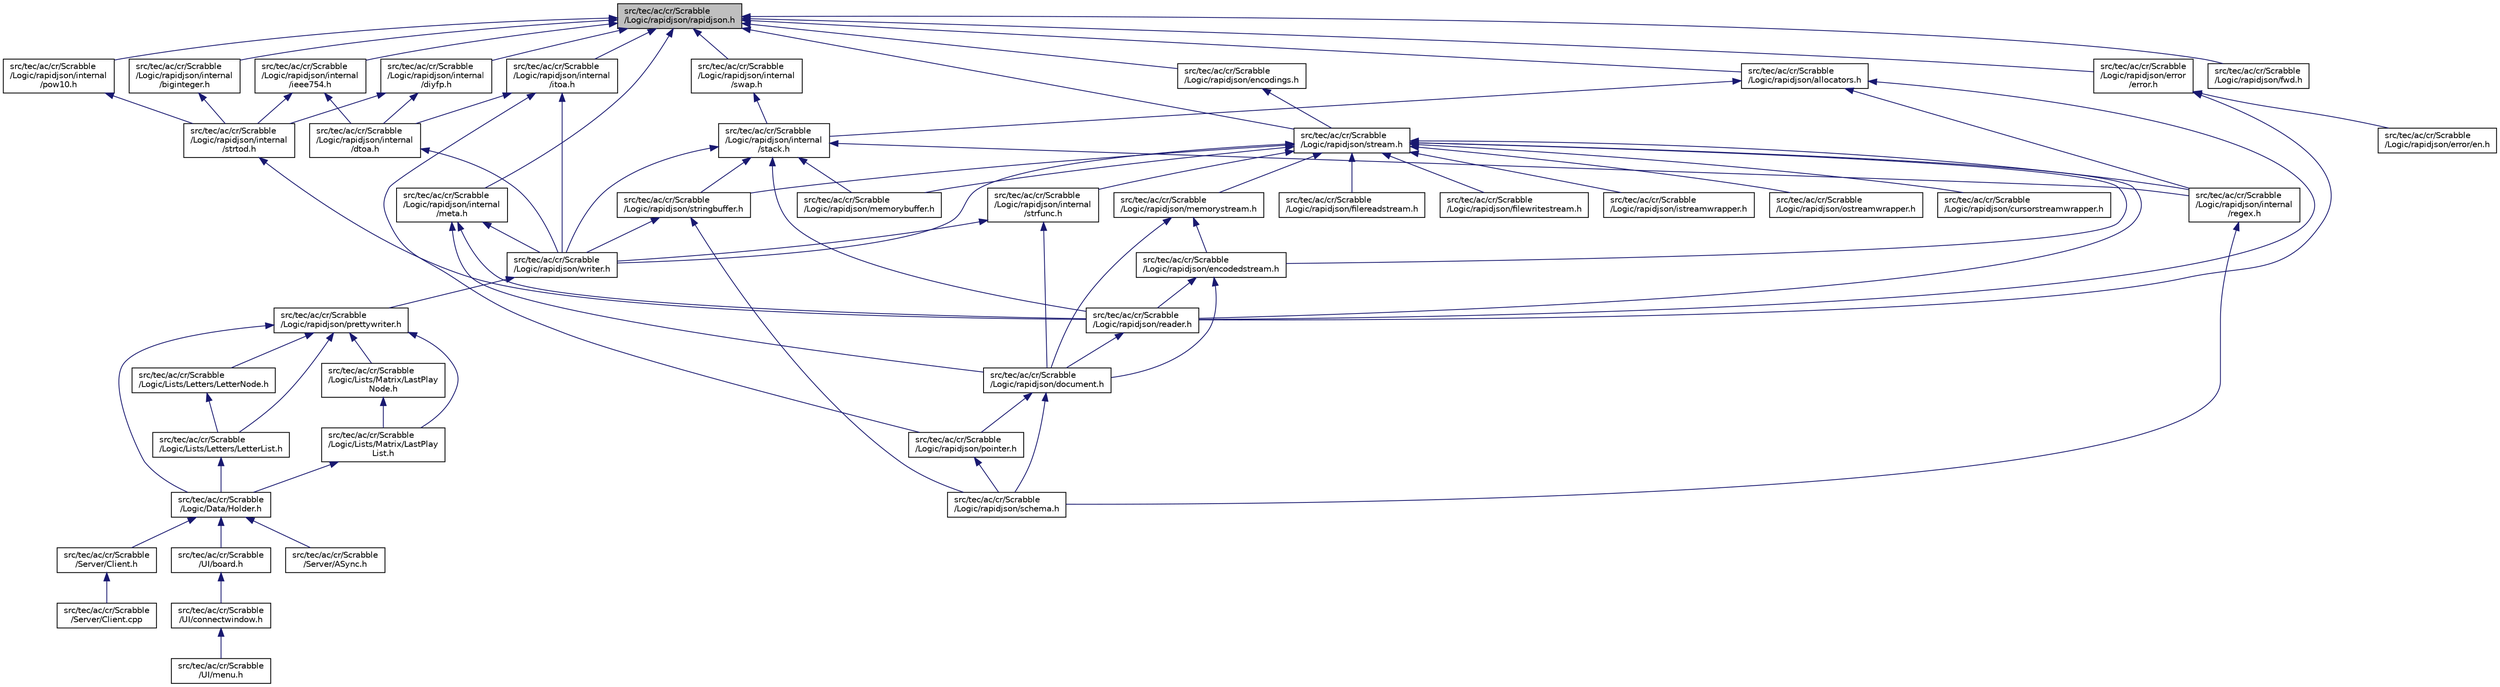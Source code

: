 digraph "src/tec/ac/cr/Scrabble/Logic/rapidjson/rapidjson.h"
{
  edge [fontname="Helvetica",fontsize="10",labelfontname="Helvetica",labelfontsize="10"];
  node [fontname="Helvetica",fontsize="10",shape=record];
  Node4 [label="src/tec/ac/cr/Scrabble\l/Logic/rapidjson/rapidjson.h",height=0.2,width=0.4,color="black", fillcolor="grey75", style="filled", fontcolor="black"];
  Node4 -> Node5 [dir="back",color="midnightblue",fontsize="10",style="solid",fontname="Helvetica"];
  Node5 [label="src/tec/ac/cr/Scrabble\l/Logic/rapidjson/stream.h",height=0.2,width=0.4,color="black", fillcolor="white", style="filled",URL="$stream_8h_source.html"];
  Node5 -> Node6 [dir="back",color="midnightblue",fontsize="10",style="solid",fontname="Helvetica"];
  Node6 [label="src/tec/ac/cr/Scrabble\l/Logic/rapidjson/writer.h",height=0.2,width=0.4,color="black", fillcolor="white", style="filled",URL="$writer_8h_source.html"];
  Node6 -> Node7 [dir="back",color="midnightblue",fontsize="10",style="solid",fontname="Helvetica"];
  Node7 [label="src/tec/ac/cr/Scrabble\l/Logic/rapidjson/prettywriter.h",height=0.2,width=0.4,color="black", fillcolor="white", style="filled",URL="$prettywriter_8h_source.html"];
  Node7 -> Node8 [dir="back",color="midnightblue",fontsize="10",style="solid",fontname="Helvetica"];
  Node8 [label="src/tec/ac/cr/Scrabble\l/Logic/Data/Holder.h",height=0.2,width=0.4,color="black", fillcolor="white", style="filled",URL="$Holder_8h_source.html"];
  Node8 -> Node9 [dir="back",color="midnightblue",fontsize="10",style="solid",fontname="Helvetica"];
  Node9 [label="src/tec/ac/cr/Scrabble\l/Server/Client.h",height=0.2,width=0.4,color="black", fillcolor="white", style="filled",URL="$Client_8h_source.html"];
  Node9 -> Node10 [dir="back",color="midnightblue",fontsize="10",style="solid",fontname="Helvetica"];
  Node10 [label="src/tec/ac/cr/Scrabble\l/Server/Client.cpp",height=0.2,width=0.4,color="black", fillcolor="white", style="filled",URL="$Client_8cpp.html"];
  Node8 -> Node11 [dir="back",color="midnightblue",fontsize="10",style="solid",fontname="Helvetica"];
  Node11 [label="src/tec/ac/cr/Scrabble\l/UI/board.h",height=0.2,width=0.4,color="black", fillcolor="white", style="filled",URL="$board_8h_source.html"];
  Node11 -> Node12 [dir="back",color="midnightblue",fontsize="10",style="solid",fontname="Helvetica"];
  Node12 [label="src/tec/ac/cr/Scrabble\l/UI/connectwindow.h",height=0.2,width=0.4,color="black", fillcolor="white", style="filled",URL="$connectwindow_8h_source.html"];
  Node12 -> Node13 [dir="back",color="midnightblue",fontsize="10",style="solid",fontname="Helvetica"];
  Node13 [label="src/tec/ac/cr/Scrabble\l/UI/menu.h",height=0.2,width=0.4,color="black", fillcolor="white", style="filled",URL="$menu_8h_source.html"];
  Node8 -> Node14 [dir="back",color="midnightblue",fontsize="10",style="solid",fontname="Helvetica"];
  Node14 [label="src/tec/ac/cr/Scrabble\l/Server/ASync.h",height=0.2,width=0.4,color="black", fillcolor="white", style="filled",URL="$ASync_8h_source.html"];
  Node7 -> Node15 [dir="back",color="midnightblue",fontsize="10",style="solid",fontname="Helvetica"];
  Node15 [label="src/tec/ac/cr/Scrabble\l/Logic/Lists/Letters/LetterNode.h",height=0.2,width=0.4,color="black", fillcolor="white", style="filled",URL="$LetterNode_8h_source.html"];
  Node15 -> Node16 [dir="back",color="midnightblue",fontsize="10",style="solid",fontname="Helvetica"];
  Node16 [label="src/tec/ac/cr/Scrabble\l/Logic/Lists/Letters/LetterList.h",height=0.2,width=0.4,color="black", fillcolor="white", style="filled",URL="$LetterList_8h_source.html"];
  Node16 -> Node8 [dir="back",color="midnightblue",fontsize="10",style="solid",fontname="Helvetica"];
  Node7 -> Node16 [dir="back",color="midnightblue",fontsize="10",style="solid",fontname="Helvetica"];
  Node7 -> Node17 [dir="back",color="midnightblue",fontsize="10",style="solid",fontname="Helvetica"];
  Node17 [label="src/tec/ac/cr/Scrabble\l/Logic/Lists/Matrix/LastPlay\lNode.h",height=0.2,width=0.4,color="black", fillcolor="white", style="filled",URL="$LastPlayNode_8h_source.html"];
  Node17 -> Node18 [dir="back",color="midnightblue",fontsize="10",style="solid",fontname="Helvetica"];
  Node18 [label="src/tec/ac/cr/Scrabble\l/Logic/Lists/Matrix/LastPlay\lList.h",height=0.2,width=0.4,color="black", fillcolor="white", style="filled",URL="$LastPlayList_8h_source.html"];
  Node18 -> Node8 [dir="back",color="midnightblue",fontsize="10",style="solid",fontname="Helvetica"];
  Node7 -> Node18 [dir="back",color="midnightblue",fontsize="10",style="solid",fontname="Helvetica"];
  Node5 -> Node19 [dir="back",color="midnightblue",fontsize="10",style="solid",fontname="Helvetica"];
  Node19 [label="src/tec/ac/cr/Scrabble\l/Logic/rapidjson/internal\l/strfunc.h",height=0.2,width=0.4,color="black", fillcolor="white", style="filled",URL="$strfunc_8h_source.html"];
  Node19 -> Node6 [dir="back",color="midnightblue",fontsize="10",style="solid",fontname="Helvetica"];
  Node19 -> Node20 [dir="back",color="midnightblue",fontsize="10",style="solid",fontname="Helvetica"];
  Node20 [label="src/tec/ac/cr/Scrabble\l/Logic/rapidjson/document.h",height=0.2,width=0.4,color="black", fillcolor="white", style="filled",URL="$document_8h.html"];
  Node20 -> Node21 [dir="back",color="midnightblue",fontsize="10",style="solid",fontname="Helvetica"];
  Node21 [label="src/tec/ac/cr/Scrabble\l/Logic/rapidjson/pointer.h",height=0.2,width=0.4,color="black", fillcolor="white", style="filled",URL="$pointer_8h_source.html"];
  Node21 -> Node22 [dir="back",color="midnightblue",fontsize="10",style="solid",fontname="Helvetica"];
  Node22 [label="src/tec/ac/cr/Scrabble\l/Logic/rapidjson/schema.h",height=0.2,width=0.4,color="black", fillcolor="white", style="filled",URL="$schema_8h_source.html"];
  Node20 -> Node22 [dir="back",color="midnightblue",fontsize="10",style="solid",fontname="Helvetica"];
  Node5 -> Node23 [dir="back",color="midnightblue",fontsize="10",style="solid",fontname="Helvetica"];
  Node23 [label="src/tec/ac/cr/Scrabble\l/Logic/rapidjson/stringbuffer.h",height=0.2,width=0.4,color="black", fillcolor="white", style="filled",URL="$stringbuffer_8h_source.html"];
  Node23 -> Node6 [dir="back",color="midnightblue",fontsize="10",style="solid",fontname="Helvetica"];
  Node23 -> Node22 [dir="back",color="midnightblue",fontsize="10",style="solid",fontname="Helvetica"];
  Node5 -> Node24 [dir="back",color="midnightblue",fontsize="10",style="solid",fontname="Helvetica"];
  Node24 [label="src/tec/ac/cr/Scrabble\l/Logic/rapidjson/reader.h",height=0.2,width=0.4,color="black", fillcolor="white", style="filled",URL="$reader_8h.html"];
  Node24 -> Node20 [dir="back",color="midnightblue",fontsize="10",style="solid",fontname="Helvetica"];
  Node5 -> Node25 [dir="back",color="midnightblue",fontsize="10",style="solid",fontname="Helvetica"];
  Node25 [label="src/tec/ac/cr/Scrabble\l/Logic/rapidjson/encodedstream.h",height=0.2,width=0.4,color="black", fillcolor="white", style="filled",URL="$encodedstream_8h_source.html"];
  Node25 -> Node24 [dir="back",color="midnightblue",fontsize="10",style="solid",fontname="Helvetica"];
  Node25 -> Node20 [dir="back",color="midnightblue",fontsize="10",style="solid",fontname="Helvetica"];
  Node5 -> Node26 [dir="back",color="midnightblue",fontsize="10",style="solid",fontname="Helvetica"];
  Node26 [label="src/tec/ac/cr/Scrabble\l/Logic/rapidjson/memorystream.h",height=0.2,width=0.4,color="black", fillcolor="white", style="filled",URL="$memorystream_8h_source.html"];
  Node26 -> Node25 [dir="back",color="midnightblue",fontsize="10",style="solid",fontname="Helvetica"];
  Node26 -> Node20 [dir="back",color="midnightblue",fontsize="10",style="solid",fontname="Helvetica"];
  Node5 -> Node27 [dir="back",color="midnightblue",fontsize="10",style="solid",fontname="Helvetica"];
  Node27 [label="src/tec/ac/cr/Scrabble\l/Logic/rapidjson/cursorstreamwrapper.h",height=0.2,width=0.4,color="black", fillcolor="white", style="filled",URL="$cursorstreamwrapper_8h_source.html"];
  Node5 -> Node28 [dir="back",color="midnightblue",fontsize="10",style="solid",fontname="Helvetica"];
  Node28 [label="src/tec/ac/cr/Scrabble\l/Logic/rapidjson/filereadstream.h",height=0.2,width=0.4,color="black", fillcolor="white", style="filled",URL="$filereadstream_8h_source.html"];
  Node5 -> Node29 [dir="back",color="midnightblue",fontsize="10",style="solid",fontname="Helvetica"];
  Node29 [label="src/tec/ac/cr/Scrabble\l/Logic/rapidjson/filewritestream.h",height=0.2,width=0.4,color="black", fillcolor="white", style="filled",URL="$filewritestream_8h_source.html"];
  Node5 -> Node30 [dir="back",color="midnightblue",fontsize="10",style="solid",fontname="Helvetica"];
  Node30 [label="src/tec/ac/cr/Scrabble\l/Logic/rapidjson/internal\l/regex.h",height=0.2,width=0.4,color="black", fillcolor="white", style="filled",URL="$regex_8h_source.html"];
  Node30 -> Node22 [dir="back",color="midnightblue",fontsize="10",style="solid",fontname="Helvetica"];
  Node5 -> Node31 [dir="back",color="midnightblue",fontsize="10",style="solid",fontname="Helvetica"];
  Node31 [label="src/tec/ac/cr/Scrabble\l/Logic/rapidjson/istreamwrapper.h",height=0.2,width=0.4,color="black", fillcolor="white", style="filled",URL="$istreamwrapper_8h_source.html"];
  Node5 -> Node32 [dir="back",color="midnightblue",fontsize="10",style="solid",fontname="Helvetica"];
  Node32 [label="src/tec/ac/cr/Scrabble\l/Logic/rapidjson/memorybuffer.h",height=0.2,width=0.4,color="black", fillcolor="white", style="filled",URL="$memorybuffer_8h_source.html"];
  Node5 -> Node33 [dir="back",color="midnightblue",fontsize="10",style="solid",fontname="Helvetica"];
  Node33 [label="src/tec/ac/cr/Scrabble\l/Logic/rapidjson/ostreamwrapper.h",height=0.2,width=0.4,color="black", fillcolor="white", style="filled",URL="$ostreamwrapper_8h_source.html"];
  Node4 -> Node34 [dir="back",color="midnightblue",fontsize="10",style="solid",fontname="Helvetica"];
  Node34 [label="src/tec/ac/cr/Scrabble\l/Logic/rapidjson/encodings.h",height=0.2,width=0.4,color="black", fillcolor="white", style="filled",URL="$encodings_8h_source.html"];
  Node34 -> Node5 [dir="back",color="midnightblue",fontsize="10",style="solid",fontname="Helvetica"];
  Node4 -> Node35 [dir="back",color="midnightblue",fontsize="10",style="solid",fontname="Helvetica"];
  Node35 [label="src/tec/ac/cr/Scrabble\l/Logic/rapidjson/internal\l/meta.h",height=0.2,width=0.4,color="black", fillcolor="white", style="filled",URL="$meta_8h_source.html"];
  Node35 -> Node6 [dir="back",color="midnightblue",fontsize="10",style="solid",fontname="Helvetica"];
  Node35 -> Node24 [dir="back",color="midnightblue",fontsize="10",style="solid",fontname="Helvetica"];
  Node35 -> Node20 [dir="back",color="midnightblue",fontsize="10",style="solid",fontname="Helvetica"];
  Node4 -> Node36 [dir="back",color="midnightblue",fontsize="10",style="solid",fontname="Helvetica"];
  Node36 [label="src/tec/ac/cr/Scrabble\l/Logic/rapidjson/allocators.h",height=0.2,width=0.4,color="black", fillcolor="white", style="filled",URL="$allocators_8h_source.html"];
  Node36 -> Node37 [dir="back",color="midnightblue",fontsize="10",style="solid",fontname="Helvetica"];
  Node37 [label="src/tec/ac/cr/Scrabble\l/Logic/rapidjson/internal\l/stack.h",height=0.2,width=0.4,color="black", fillcolor="white", style="filled",URL="$stack_8h_source.html"];
  Node37 -> Node6 [dir="back",color="midnightblue",fontsize="10",style="solid",fontname="Helvetica"];
  Node37 -> Node23 [dir="back",color="midnightblue",fontsize="10",style="solid",fontname="Helvetica"];
  Node37 -> Node24 [dir="back",color="midnightblue",fontsize="10",style="solid",fontname="Helvetica"];
  Node37 -> Node30 [dir="back",color="midnightblue",fontsize="10",style="solid",fontname="Helvetica"];
  Node37 -> Node32 [dir="back",color="midnightblue",fontsize="10",style="solid",fontname="Helvetica"];
  Node36 -> Node24 [dir="back",color="midnightblue",fontsize="10",style="solid",fontname="Helvetica"];
  Node36 -> Node30 [dir="back",color="midnightblue",fontsize="10",style="solid",fontname="Helvetica"];
  Node4 -> Node38 [dir="back",color="midnightblue",fontsize="10",style="solid",fontname="Helvetica"];
  Node38 [label="src/tec/ac/cr/Scrabble\l/Logic/rapidjson/internal\l/swap.h",height=0.2,width=0.4,color="black", fillcolor="white", style="filled",URL="$swap_8h_source.html"];
  Node38 -> Node37 [dir="back",color="midnightblue",fontsize="10",style="solid",fontname="Helvetica"];
  Node4 -> Node39 [dir="back",color="midnightblue",fontsize="10",style="solid",fontname="Helvetica"];
  Node39 [label="src/tec/ac/cr/Scrabble\l/Logic/rapidjson/internal\l/itoa.h",height=0.2,width=0.4,color="black", fillcolor="white", style="filled",URL="$itoa_8h_source.html"];
  Node39 -> Node40 [dir="back",color="midnightblue",fontsize="10",style="solid",fontname="Helvetica"];
  Node40 [label="src/tec/ac/cr/Scrabble\l/Logic/rapidjson/internal\l/dtoa.h",height=0.2,width=0.4,color="black", fillcolor="white", style="filled",URL="$dtoa_8h_source.html"];
  Node40 -> Node6 [dir="back",color="midnightblue",fontsize="10",style="solid",fontname="Helvetica"];
  Node39 -> Node6 [dir="back",color="midnightblue",fontsize="10",style="solid",fontname="Helvetica"];
  Node39 -> Node21 [dir="back",color="midnightblue",fontsize="10",style="solid",fontname="Helvetica"];
  Node4 -> Node41 [dir="back",color="midnightblue",fontsize="10",style="solid",fontname="Helvetica"];
  Node41 [label="src/tec/ac/cr/Scrabble\l/Logic/rapidjson/internal\l/diyfp.h",height=0.2,width=0.4,color="black", fillcolor="white", style="filled",URL="$diyfp_8h_source.html"];
  Node41 -> Node40 [dir="back",color="midnightblue",fontsize="10",style="solid",fontname="Helvetica"];
  Node41 -> Node42 [dir="back",color="midnightblue",fontsize="10",style="solid",fontname="Helvetica"];
  Node42 [label="src/tec/ac/cr/Scrabble\l/Logic/rapidjson/internal\l/strtod.h",height=0.2,width=0.4,color="black", fillcolor="white", style="filled",URL="$strtod_8h_source.html"];
  Node42 -> Node24 [dir="back",color="midnightblue",fontsize="10",style="solid",fontname="Helvetica"];
  Node4 -> Node43 [dir="back",color="midnightblue",fontsize="10",style="solid",fontname="Helvetica"];
  Node43 [label="src/tec/ac/cr/Scrabble\l/Logic/rapidjson/internal\l/ieee754.h",height=0.2,width=0.4,color="black", fillcolor="white", style="filled",URL="$ieee754_8h_source.html"];
  Node43 -> Node40 [dir="back",color="midnightblue",fontsize="10",style="solid",fontname="Helvetica"];
  Node43 -> Node42 [dir="back",color="midnightblue",fontsize="10",style="solid",fontname="Helvetica"];
  Node4 -> Node44 [dir="back",color="midnightblue",fontsize="10",style="solid",fontname="Helvetica"];
  Node44 [label="src/tec/ac/cr/Scrabble\l/Logic/rapidjson/internal\l/biginteger.h",height=0.2,width=0.4,color="black", fillcolor="white", style="filled",URL="$biginteger_8h_source.html"];
  Node44 -> Node42 [dir="back",color="midnightblue",fontsize="10",style="solid",fontname="Helvetica"];
  Node4 -> Node45 [dir="back",color="midnightblue",fontsize="10",style="solid",fontname="Helvetica"];
  Node45 [label="src/tec/ac/cr/Scrabble\l/Logic/rapidjson/internal\l/pow10.h",height=0.2,width=0.4,color="black", fillcolor="white", style="filled",URL="$pow10_8h_source.html"];
  Node45 -> Node42 [dir="back",color="midnightblue",fontsize="10",style="solid",fontname="Helvetica"];
  Node4 -> Node46 [dir="back",color="midnightblue",fontsize="10",style="solid",fontname="Helvetica"];
  Node46 [label="src/tec/ac/cr/Scrabble\l/Logic/rapidjson/error\l/error.h",height=0.2,width=0.4,color="black", fillcolor="white", style="filled",URL="$error_8h.html"];
  Node46 -> Node24 [dir="back",color="midnightblue",fontsize="10",style="solid",fontname="Helvetica"];
  Node46 -> Node47 [dir="back",color="midnightblue",fontsize="10",style="solid",fontname="Helvetica"];
  Node47 [label="src/tec/ac/cr/Scrabble\l/Logic/rapidjson/error/en.h",height=0.2,width=0.4,color="black", fillcolor="white", style="filled",URL="$en_8h_source.html"];
  Node4 -> Node48 [dir="back",color="midnightblue",fontsize="10",style="solid",fontname="Helvetica"];
  Node48 [label="src/tec/ac/cr/Scrabble\l/Logic/rapidjson/fwd.h",height=0.2,width=0.4,color="black", fillcolor="white", style="filled",URL="$fwd_8h_source.html"];
}
